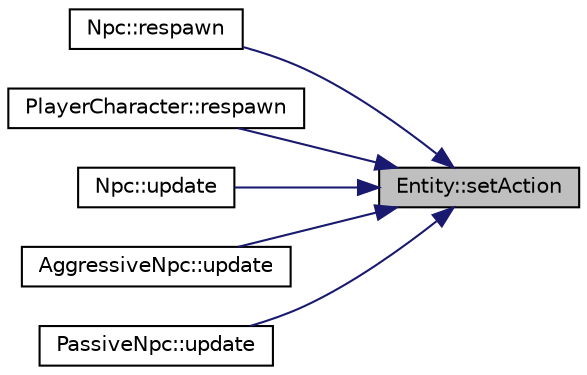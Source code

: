 digraph "Entity::setAction"
{
 // LATEX_PDF_SIZE
  edge [fontname="Helvetica",fontsize="10",labelfontname="Helvetica",labelfontsize="10"];
  node [fontname="Helvetica",fontsize="10",shape=record];
  rankdir="RL";
  Node1 [label="Entity::setAction",height=0.2,width=0.4,color="black", fillcolor="grey75", style="filled", fontcolor="black",tooltip="Set the current action to parameter action."];
  Node1 -> Node2 [dir="back",color="midnightblue",fontsize="10",style="solid",fontname="Helvetica"];
  Node2 [label="Npc::respawn",height=0.2,width=0.4,color="black", fillcolor="white", style="filled",URL="$classNpc.html#afe61dddbd28da6f559a5a6c6b760c81d",tooltip="Respawn the NPC."];
  Node1 -> Node3 [dir="back",color="midnightblue",fontsize="10",style="solid",fontname="Helvetica"];
  Node3 [label="PlayerCharacter::respawn",height=0.2,width=0.4,color="black", fillcolor="white", style="filled",URL="$classPlayerCharacter.html#a5ab0ca121121136eb108cb2d5113aaab",tooltip="Function that drops player's items and sets an active RespawnAction. Called when player dies."];
  Node1 -> Node4 [dir="back",color="midnightblue",fontsize="10",style="solid",fontname="Helvetica"];
  Node4 [label="Npc::update",height=0.2,width=0.4,color="black", fillcolor="white", style="filled",URL="$classNpc.html#a02469aac6500ae06782d0f75148d5b50",tooltip="Updates the NPC."];
  Node1 -> Node5 [dir="back",color="midnightblue",fontsize="10",style="solid",fontname="Helvetica"];
  Node5 [label="AggressiveNpc::update",height=0.2,width=0.4,color="black", fillcolor="white", style="filled",URL="$classAggressiveNpc.html#ac9bad388273f1b1f1ab9ba59b83f089f",tooltip="Updates the AggressiveNpc."];
  Node1 -> Node6 [dir="back",color="midnightblue",fontsize="10",style="solid",fontname="Helvetica"];
  Node6 [label="PassiveNpc::update",height=0.2,width=0.4,color="black", fillcolor="white", style="filled",URL="$classPassiveNpc.html#a09827b4717c77c7cbe16665ac954168d",tooltip="Updates the PassiveNpc."];
}
